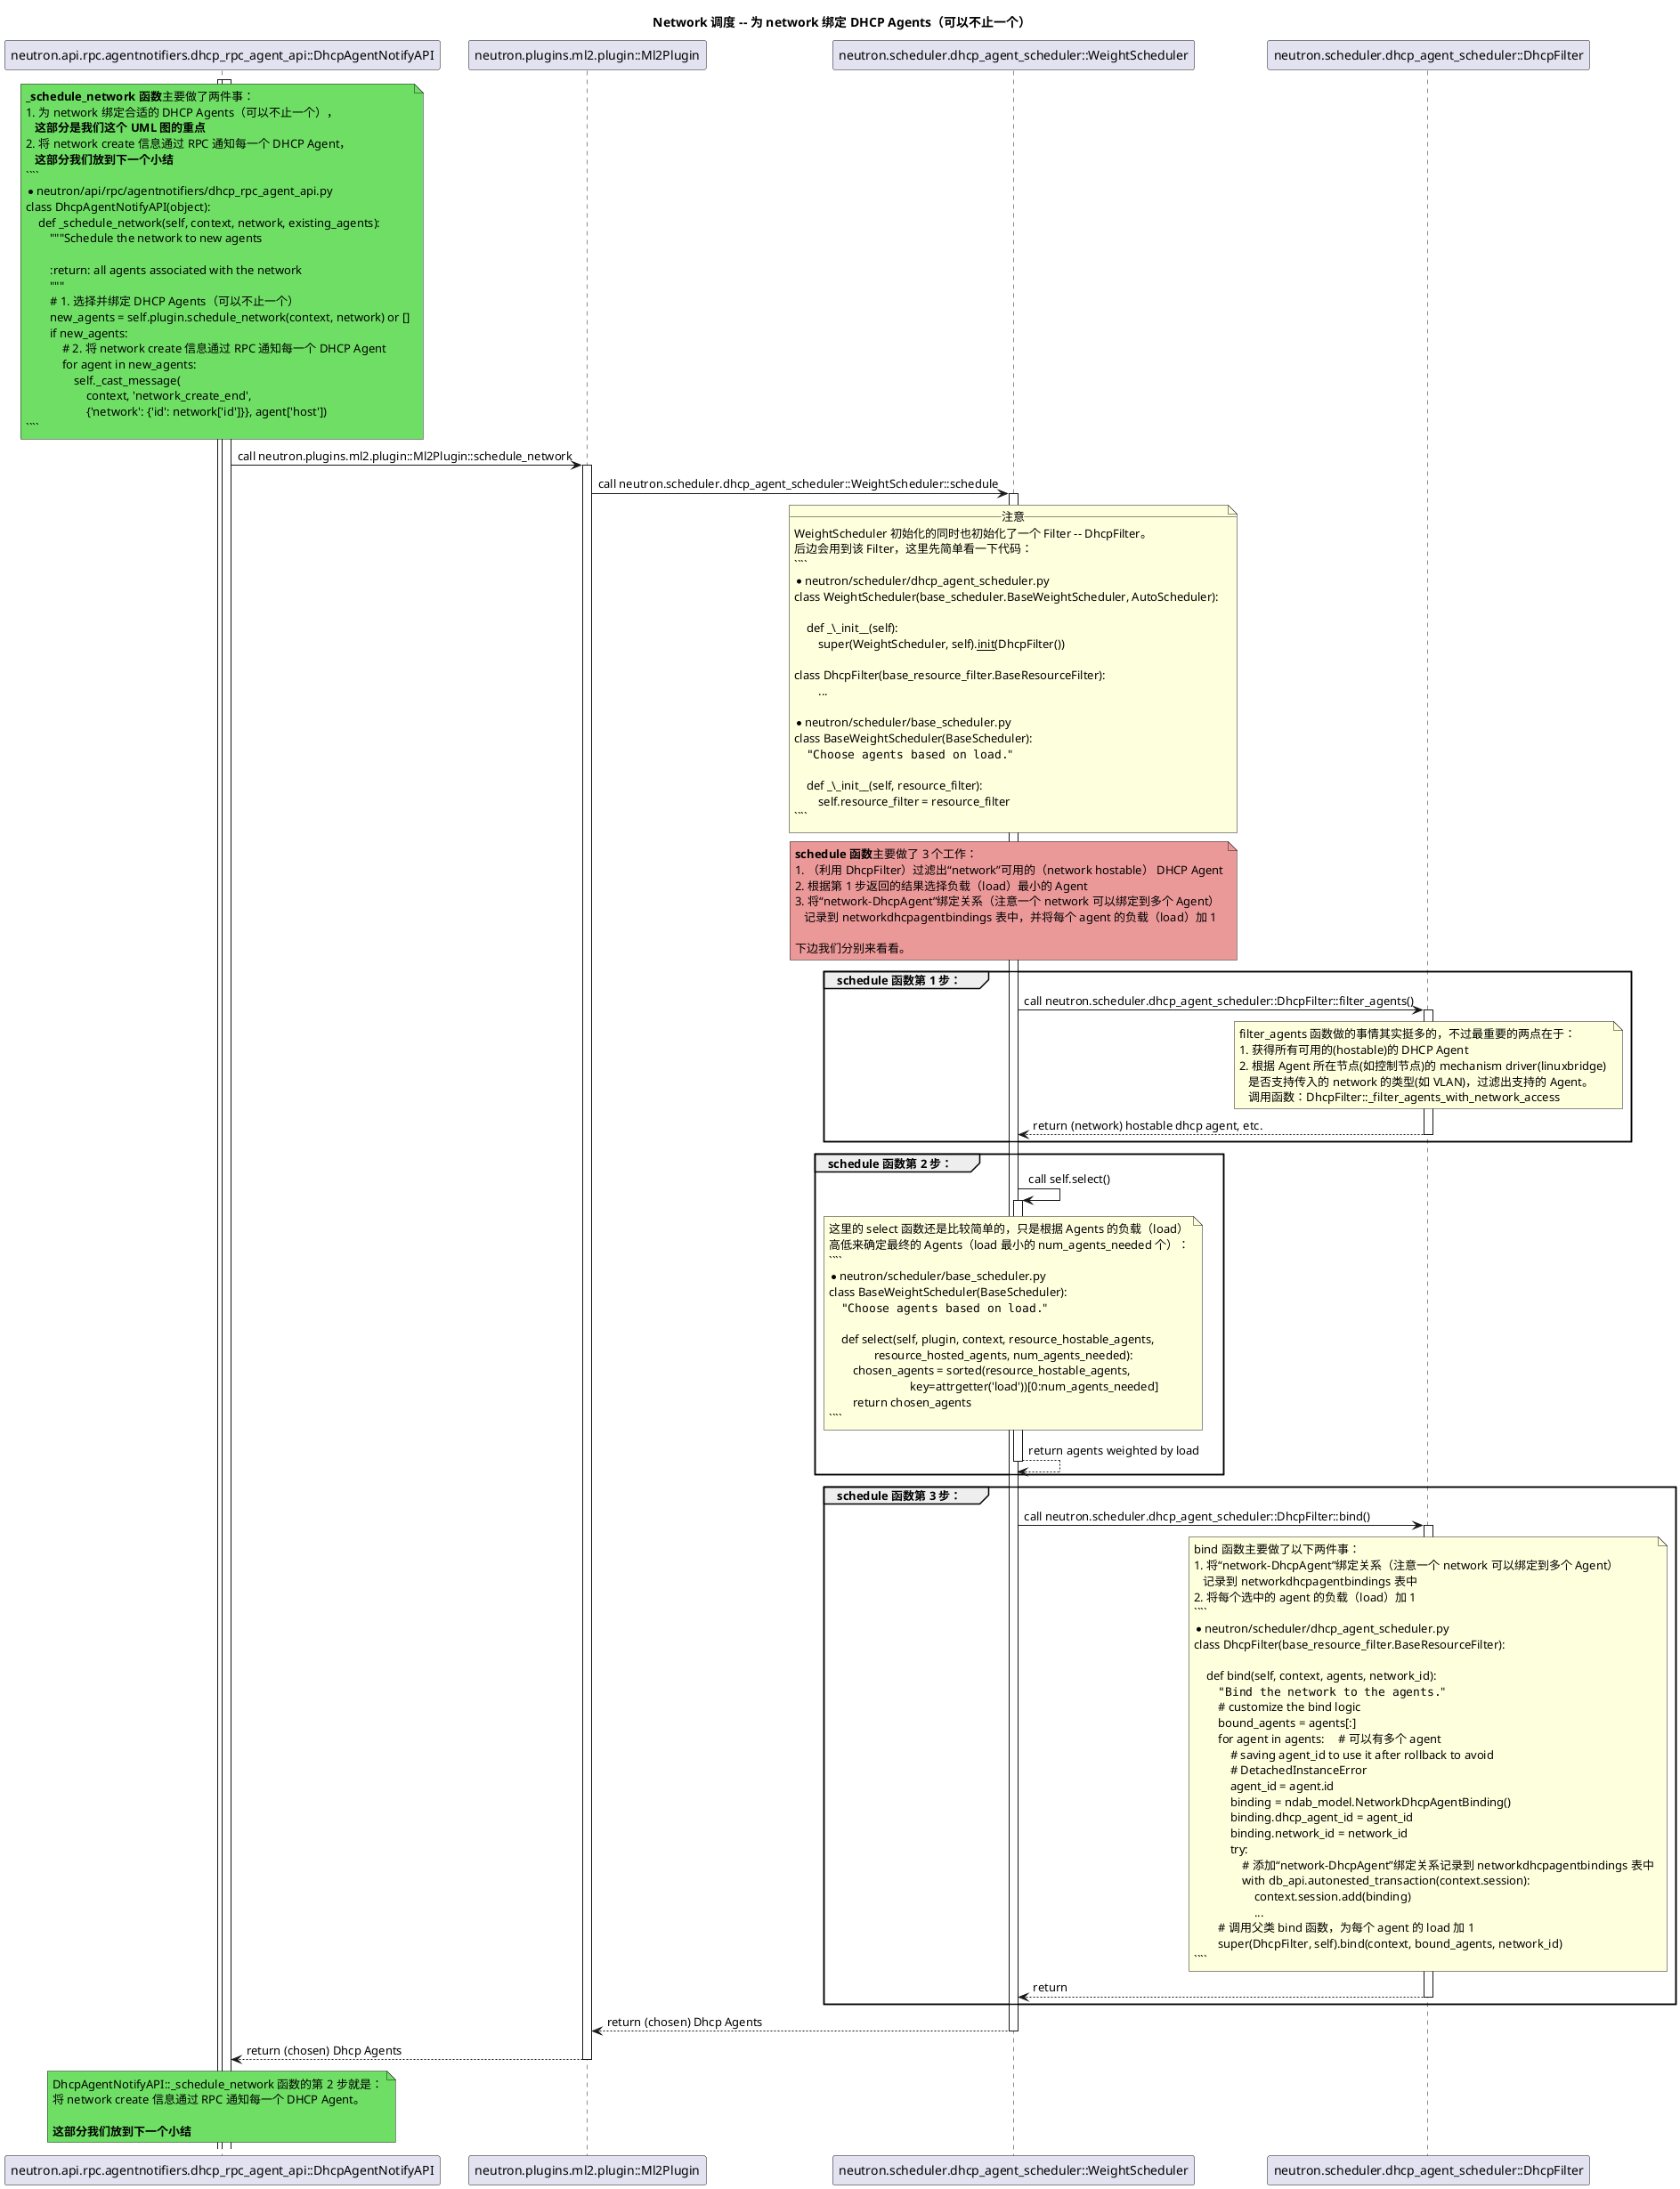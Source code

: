 @startuml

title Network 调度 -- 为 network 绑定 DHCP Agents（可以不止一个）

participant dhcp_agent_notify_api as "neutron.api.rpc.agentnotifiers.dhcp_rpc_agent_api::DhcpAgentNotifyAPI"
participant ml2_plugin as "neutron.plugins.ml2.plugin::Ml2Plugin"
participant weight_scheduler as "neutron.scheduler.dhcp_agent_scheduler::WeightScheduler"
participant dhcp_filter as "neutron.scheduler.dhcp_agent_scheduler::DhcpFilter"

activate dhcp_agent_notify_api

note over dhcp_agent_notify_api #6EDF64
**_schedule_network 函数**主要做了两件事：
1. 为 network 绑定合适的 DHCP Agents（可以不止一个），
   **这部分是我们这个 UML 图的重点**
2. 将 network create 信息通过 RPC 通知每一个 DHCP Agent，
   **这部分我们放到下一个小结**
````
* neutron/api/rpc/agentnotifiers/dhcp_rpc_agent_api.py
class DhcpAgentNotifyAPI(object):
    def _schedule_network(self, context, network, existing_agents):
        """Schedule the network to new agents

        :return: all agents associated with the network
        """
        # 1. 选择并绑定 DHCP Agents（可以不止一个）
        new_agents = self.plugin.schedule_network(context, network) or []
        if new_agents:
            # 2. 将 network create 信息通过 RPC 通知每一个 DHCP Agent
            for agent in new_agents:
                self._cast_message(
                    context, 'network_create_end',
                    {'network': {'id': network['id']}}, agent['host'])
````
end note

activate dhcp_agent_notify_api
dhcp_agent_notify_api->ml2_plugin: call neutron.plugins.ml2.plugin::Ml2Plugin::schedule_network

activate ml2_plugin
ml2_plugin->weight_scheduler: call neutron.scheduler.dhcp_agent_scheduler::WeightScheduler::schedule

activate weight_scheduler
note over weight_scheduler
__注意__
WeightScheduler 初始化的同时也初始化了一个 Filter -- DhcpFilter。
后边会用到该 Filter，这里先简单看一下代码：
````
* neutron/scheduler/dhcp_agent_scheduler.py
class WeightScheduler(base_scheduler.BaseWeightScheduler, AutoScheduler):

    def _\_init__(self):
        super(WeightScheduler, self).__init__(DhcpFilter())

class DhcpFilter(base_resource_filter.BaseResourceFilter):
	...

* neutron/scheduler/base_scheduler.py
class BaseWeightScheduler(BaseScheduler):
    """Choose agents based on load."""

    def _\_init__(self, resource_filter):
        self.resource_filter = resource_filter
````
end note

note over weight_scheduler #EB9898
**schedule 函数**主要做了 3 个工作：
1. （利用 DhcpFilter）过滤出“network”可用的（network hostable） DHCP Agent
2. 根据第 1 步返回的结果选择负载（load）最小的 Agent
3. 将“network-DhcpAgent”绑定关系（注意一个 network 可以绑定到多个 Agent）
   记录到 networkdhcpagentbindings 表中，并将每个 agent 的负载（load）加 1

下边我们分别来看看。
end note

group **schedule 函数**第 1 步：
weight_scheduler->dhcp_filter: call neutron.scheduler.dhcp_agent_scheduler::DhcpFilter::filter_agents()

activate dhcp_filter
note over dhcp_filter
filter_agents 函数做的事情其实挺多的，不过最重要的两点在于：
1. 获得所有可用的(hostable)的 DHCP Agent
2. 根据 Agent 所在节点(如控制节点)的 mechanism driver(linuxbridge) 
   是否支持传入的 network 的类型(如 VLAN)，过滤出支持的 Agent。
   调用函数：DhcpFilter::_filter_agents_with_network_access
end note

dhcp_filter-->weight_scheduler: return (network) hostable dhcp agent, etc.
deactivate dhcp_filter
end

group **schedule 函数**第 2 步：
weight_scheduler->weight_scheduler: call self.select()

activate weight_scheduler
note over weight_scheduler
这里的 select 函数还是比较简单的，只是根据 Agents 的负载（load）
高低来确定最终的 Agents（load 最小的 num_agents_needed 个）：
````
* neutron/scheduler/base_scheduler.py
class BaseWeightScheduler(BaseScheduler):
    """Choose agents based on load."""

    def select(self, plugin, context, resource_hostable_agents,
               resource_hosted_agents, num_agents_needed):
        chosen_agents = sorted(resource_hostable_agents,
                           key=attrgetter('load'))[0:num_agents_needed]
        return chosen_agents
````
end note

weight_scheduler-->weight_scheduler: return agents weighted by load
deactivate weight_scheduler
end

group **schedule 函数**第 3 步：
weight_scheduler->dhcp_filter: call neutron.scheduler.dhcp_agent_scheduler::DhcpFilter::bind()

activate dhcp_filter
note over dhcp_filter
bind 函数主要做了以下两件事：
1. 将“network-DhcpAgent”绑定关系（注意一个 network 可以绑定到多个 Agent）
   记录到 networkdhcpagentbindings 表中
2. 将每个选中的 agent 的负载（load）加 1
````
* neutron/scheduler/dhcp_agent_scheduler.py
class DhcpFilter(base_resource_filter.BaseResourceFilter):

    def bind(self, context, agents, network_id):
        """Bind the network to the agents."""
        # customize the bind logic
        bound_agents = agents[:]
        for agent in agents:	# 可以有多个 agent
            # saving agent_id to use it after rollback to avoid
            # DetachedInstanceError
            agent_id = agent.id
            binding = ndab_model.NetworkDhcpAgentBinding()
            binding.dhcp_agent_id = agent_id
            binding.network_id = network_id
            try:
                # 添加“network-DhcpAgent”绑定关系记录到 networkdhcpagentbindings 表中
                with db_api.autonested_transaction(context.session):
                    context.session.add(binding)
                    ...
        # 调用父类 bind 函数，为每个 agent 的 load 加 1
        super(DhcpFilter, self).bind(context, bound_agents, network_id)
````
end note

dhcp_filter-->weight_scheduler: return
deactivate dhcp_filter
end

weight_scheduler-->ml2_plugin: return (chosen) Dhcp Agents
deactivate weight_scheduler

ml2_plugin-->dhcp_agent_notify_api: return (chosen) Dhcp Agents
deactivate ml2_plugin

note over dhcp_agent_notify_api #6EDF64
DhcpAgentNotifyAPI::_schedule_network 函数的第 2 步就是：
将 network create 信息通过 RPC 通知每一个 DHCP Agent。

**这部分我们放到下一个小结**
end note

@enduml
